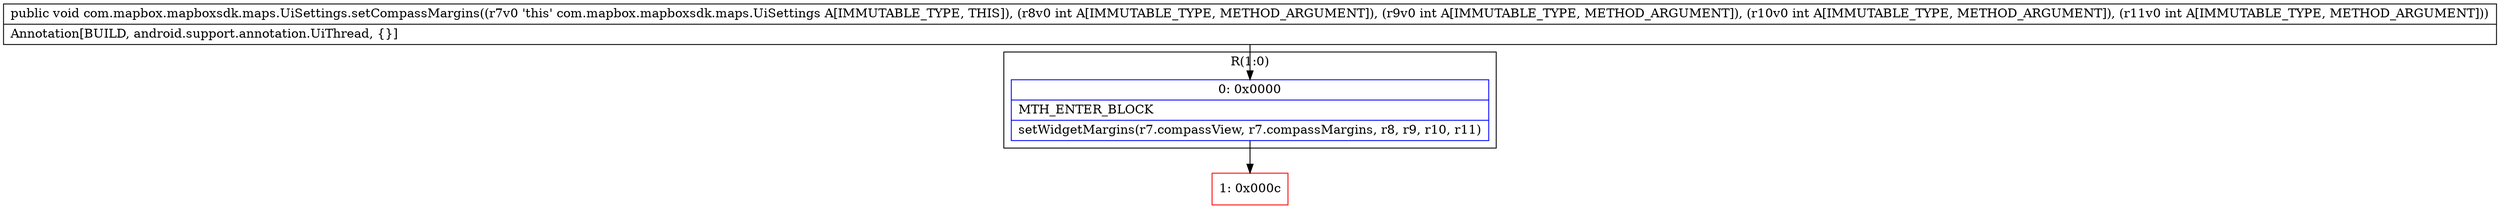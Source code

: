 digraph "CFG forcom.mapbox.mapboxsdk.maps.UiSettings.setCompassMargins(IIII)V" {
subgraph cluster_Region_420835393 {
label = "R(1:0)";
node [shape=record,color=blue];
Node_0 [shape=record,label="{0\:\ 0x0000|MTH_ENTER_BLOCK\l|setWidgetMargins(r7.compassView, r7.compassMargins, r8, r9, r10, r11)\l}"];
}
Node_1 [shape=record,color=red,label="{1\:\ 0x000c}"];
MethodNode[shape=record,label="{public void com.mapbox.mapboxsdk.maps.UiSettings.setCompassMargins((r7v0 'this' com.mapbox.mapboxsdk.maps.UiSettings A[IMMUTABLE_TYPE, THIS]), (r8v0 int A[IMMUTABLE_TYPE, METHOD_ARGUMENT]), (r9v0 int A[IMMUTABLE_TYPE, METHOD_ARGUMENT]), (r10v0 int A[IMMUTABLE_TYPE, METHOD_ARGUMENT]), (r11v0 int A[IMMUTABLE_TYPE, METHOD_ARGUMENT]))  | Annotation[BUILD, android.support.annotation.UiThread, \{\}]\l}"];
MethodNode -> Node_0;
Node_0 -> Node_1;
}

